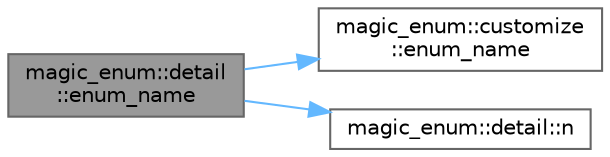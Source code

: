 digraph "magic_enum::detail::enum_name"
{
 // LATEX_PDF_SIZE
  bgcolor="transparent";
  edge [fontname=Helvetica,fontsize=10,labelfontname=Helvetica,labelfontsize=10];
  node [fontname=Helvetica,fontsize=10,shape=box,height=0.2,width=0.4];
  rankdir="LR";
  Node1 [id="Node000001",label="magic_enum::detail\l::enum_name",height=0.2,width=0.4,color="gray40", fillcolor="grey60", style="filled", fontcolor="black",tooltip=" "];
  Node1 -> Node2 [id="edge1_Node000001_Node000002",color="steelblue1",style="solid",tooltip=" "];
  Node2 [id="Node000002",label="magic_enum::customize\l::enum_name",height=0.2,width=0.4,color="grey40", fillcolor="white", style="filled",URL="$namespacemagic__enum_1_1customize.html#af4a070d94029eb812fabb8121f8c4fdc",tooltip=" "];
  Node1 -> Node3 [id="edge2_Node000001_Node000003",color="steelblue1",style="solid",tooltip=" "];
  Node3 [id="Node000003",label="magic_enum::detail::n",height=0.2,width=0.4,color="grey40", fillcolor="white", style="filled",URL="$namespacemagic__enum_1_1detail.html#a77aa93178c499e2a34720fc831b99458",tooltip=" "];
}
